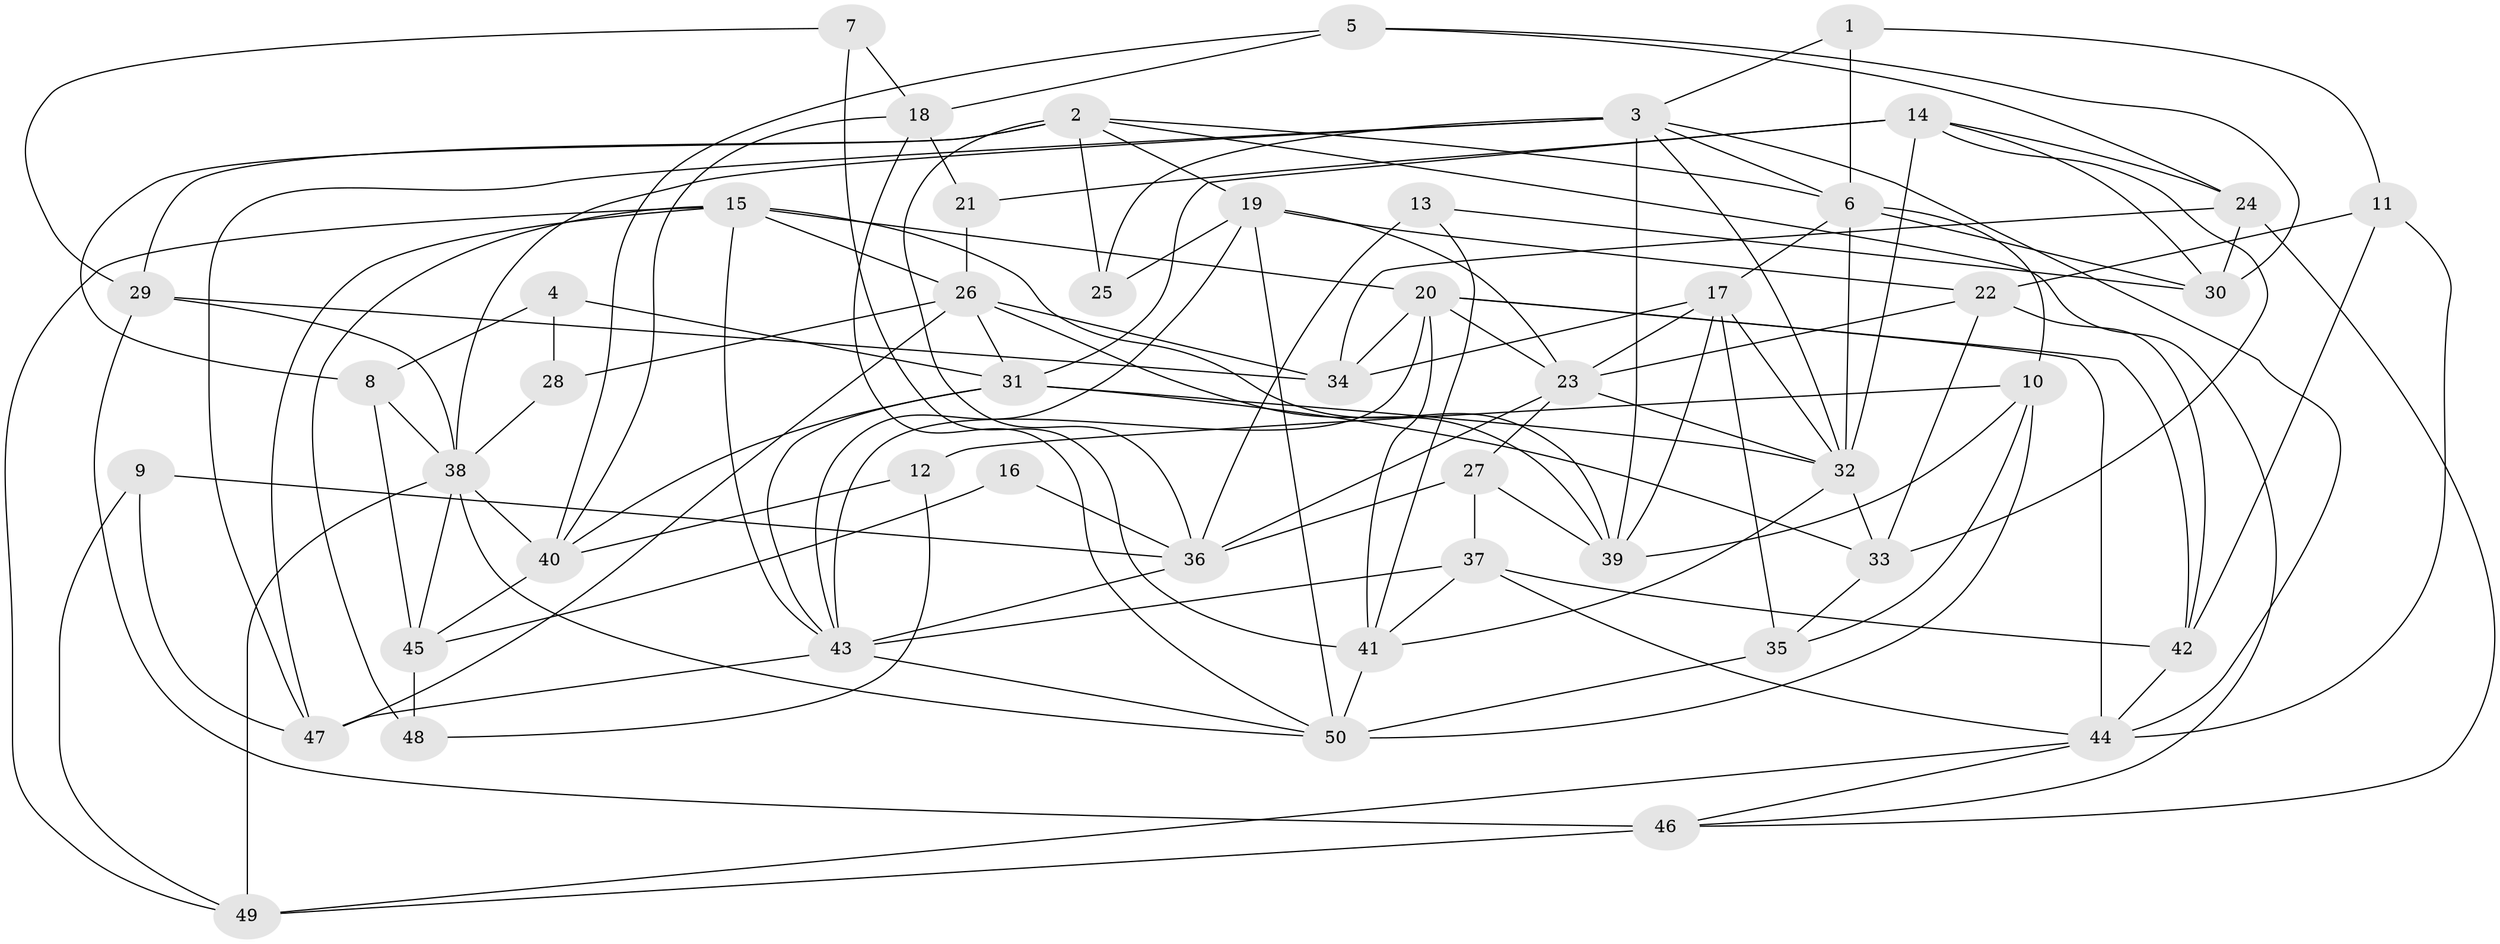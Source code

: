 // original degree distribution, {4: 0.3, 6: 0.1, 3: 0.23, 2: 0.15, 5: 0.17, 7: 0.04, 8: 0.01}
// Generated by graph-tools (version 1.1) at 2025/01/03/09/25 03:01:59]
// undirected, 50 vertices, 130 edges
graph export_dot {
graph [start="1"]
  node [color=gray90,style=filled];
  1;
  2;
  3;
  4;
  5;
  6;
  7;
  8;
  9;
  10;
  11;
  12;
  13;
  14;
  15;
  16;
  17;
  18;
  19;
  20;
  21;
  22;
  23;
  24;
  25;
  26;
  27;
  28;
  29;
  30;
  31;
  32;
  33;
  34;
  35;
  36;
  37;
  38;
  39;
  40;
  41;
  42;
  43;
  44;
  45;
  46;
  47;
  48;
  49;
  50;
  1 -- 3 [weight=1.0];
  1 -- 6 [weight=1.0];
  1 -- 11 [weight=1.0];
  2 -- 6 [weight=1.0];
  2 -- 8 [weight=1.0];
  2 -- 19 [weight=1.0];
  2 -- 25 [weight=1.0];
  2 -- 29 [weight=1.0];
  2 -- 36 [weight=1.0];
  2 -- 46 [weight=1.0];
  3 -- 6 [weight=1.0];
  3 -- 25 [weight=1.0];
  3 -- 32 [weight=1.0];
  3 -- 38 [weight=1.0];
  3 -- 39 [weight=1.0];
  3 -- 44 [weight=1.0];
  3 -- 47 [weight=2.0];
  4 -- 8 [weight=1.0];
  4 -- 28 [weight=1.0];
  4 -- 31 [weight=1.0];
  5 -- 18 [weight=1.0];
  5 -- 24 [weight=1.0];
  5 -- 30 [weight=1.0];
  5 -- 40 [weight=1.0];
  6 -- 10 [weight=1.0];
  6 -- 17 [weight=1.0];
  6 -- 30 [weight=1.0];
  6 -- 32 [weight=1.0];
  7 -- 18 [weight=1.0];
  7 -- 29 [weight=1.0];
  7 -- 41 [weight=1.0];
  8 -- 38 [weight=1.0];
  8 -- 45 [weight=1.0];
  9 -- 36 [weight=1.0];
  9 -- 47 [weight=1.0];
  9 -- 49 [weight=1.0];
  10 -- 12 [weight=1.0];
  10 -- 35 [weight=1.0];
  10 -- 39 [weight=1.0];
  10 -- 50 [weight=1.0];
  11 -- 22 [weight=1.0];
  11 -- 42 [weight=2.0];
  11 -- 44 [weight=1.0];
  12 -- 40 [weight=1.0];
  12 -- 48 [weight=1.0];
  13 -- 30 [weight=1.0];
  13 -- 36 [weight=2.0];
  13 -- 41 [weight=1.0];
  14 -- 21 [weight=1.0];
  14 -- 24 [weight=1.0];
  14 -- 30 [weight=1.0];
  14 -- 31 [weight=2.0];
  14 -- 32 [weight=2.0];
  14 -- 33 [weight=1.0];
  15 -- 20 [weight=1.0];
  15 -- 26 [weight=1.0];
  15 -- 39 [weight=1.0];
  15 -- 43 [weight=1.0];
  15 -- 47 [weight=1.0];
  15 -- 48 [weight=1.0];
  15 -- 49 [weight=1.0];
  16 -- 36 [weight=1.0];
  16 -- 45 [weight=1.0];
  17 -- 23 [weight=1.0];
  17 -- 32 [weight=1.0];
  17 -- 34 [weight=1.0];
  17 -- 35 [weight=1.0];
  17 -- 39 [weight=1.0];
  18 -- 21 [weight=1.0];
  18 -- 40 [weight=2.0];
  18 -- 50 [weight=1.0];
  19 -- 22 [weight=1.0];
  19 -- 23 [weight=1.0];
  19 -- 25 [weight=1.0];
  19 -- 43 [weight=1.0];
  19 -- 50 [weight=1.0];
  20 -- 23 [weight=1.0];
  20 -- 34 [weight=3.0];
  20 -- 41 [weight=1.0];
  20 -- 42 [weight=1.0];
  20 -- 43 [weight=1.0];
  20 -- 44 [weight=1.0];
  21 -- 26 [weight=2.0];
  22 -- 23 [weight=1.0];
  22 -- 33 [weight=2.0];
  22 -- 42 [weight=1.0];
  23 -- 27 [weight=1.0];
  23 -- 32 [weight=1.0];
  23 -- 36 [weight=1.0];
  24 -- 30 [weight=1.0];
  24 -- 34 [weight=1.0];
  24 -- 46 [weight=1.0];
  26 -- 28 [weight=1.0];
  26 -- 31 [weight=1.0];
  26 -- 34 [weight=1.0];
  26 -- 39 [weight=1.0];
  26 -- 47 [weight=2.0];
  27 -- 36 [weight=1.0];
  27 -- 37 [weight=1.0];
  27 -- 39 [weight=1.0];
  28 -- 38 [weight=1.0];
  29 -- 34 [weight=1.0];
  29 -- 38 [weight=2.0];
  29 -- 46 [weight=2.0];
  31 -- 32 [weight=1.0];
  31 -- 33 [weight=1.0];
  31 -- 40 [weight=2.0];
  31 -- 43 [weight=1.0];
  32 -- 33 [weight=1.0];
  32 -- 41 [weight=1.0];
  33 -- 35 [weight=1.0];
  35 -- 50 [weight=2.0];
  36 -- 43 [weight=1.0];
  37 -- 41 [weight=1.0];
  37 -- 42 [weight=1.0];
  37 -- 43 [weight=1.0];
  37 -- 44 [weight=1.0];
  38 -- 40 [weight=1.0];
  38 -- 45 [weight=1.0];
  38 -- 49 [weight=1.0];
  38 -- 50 [weight=1.0];
  40 -- 45 [weight=1.0];
  41 -- 50 [weight=1.0];
  42 -- 44 [weight=1.0];
  43 -- 47 [weight=1.0];
  43 -- 50 [weight=1.0];
  44 -- 46 [weight=1.0];
  44 -- 49 [weight=1.0];
  45 -- 48 [weight=1.0];
  46 -- 49 [weight=1.0];
}
